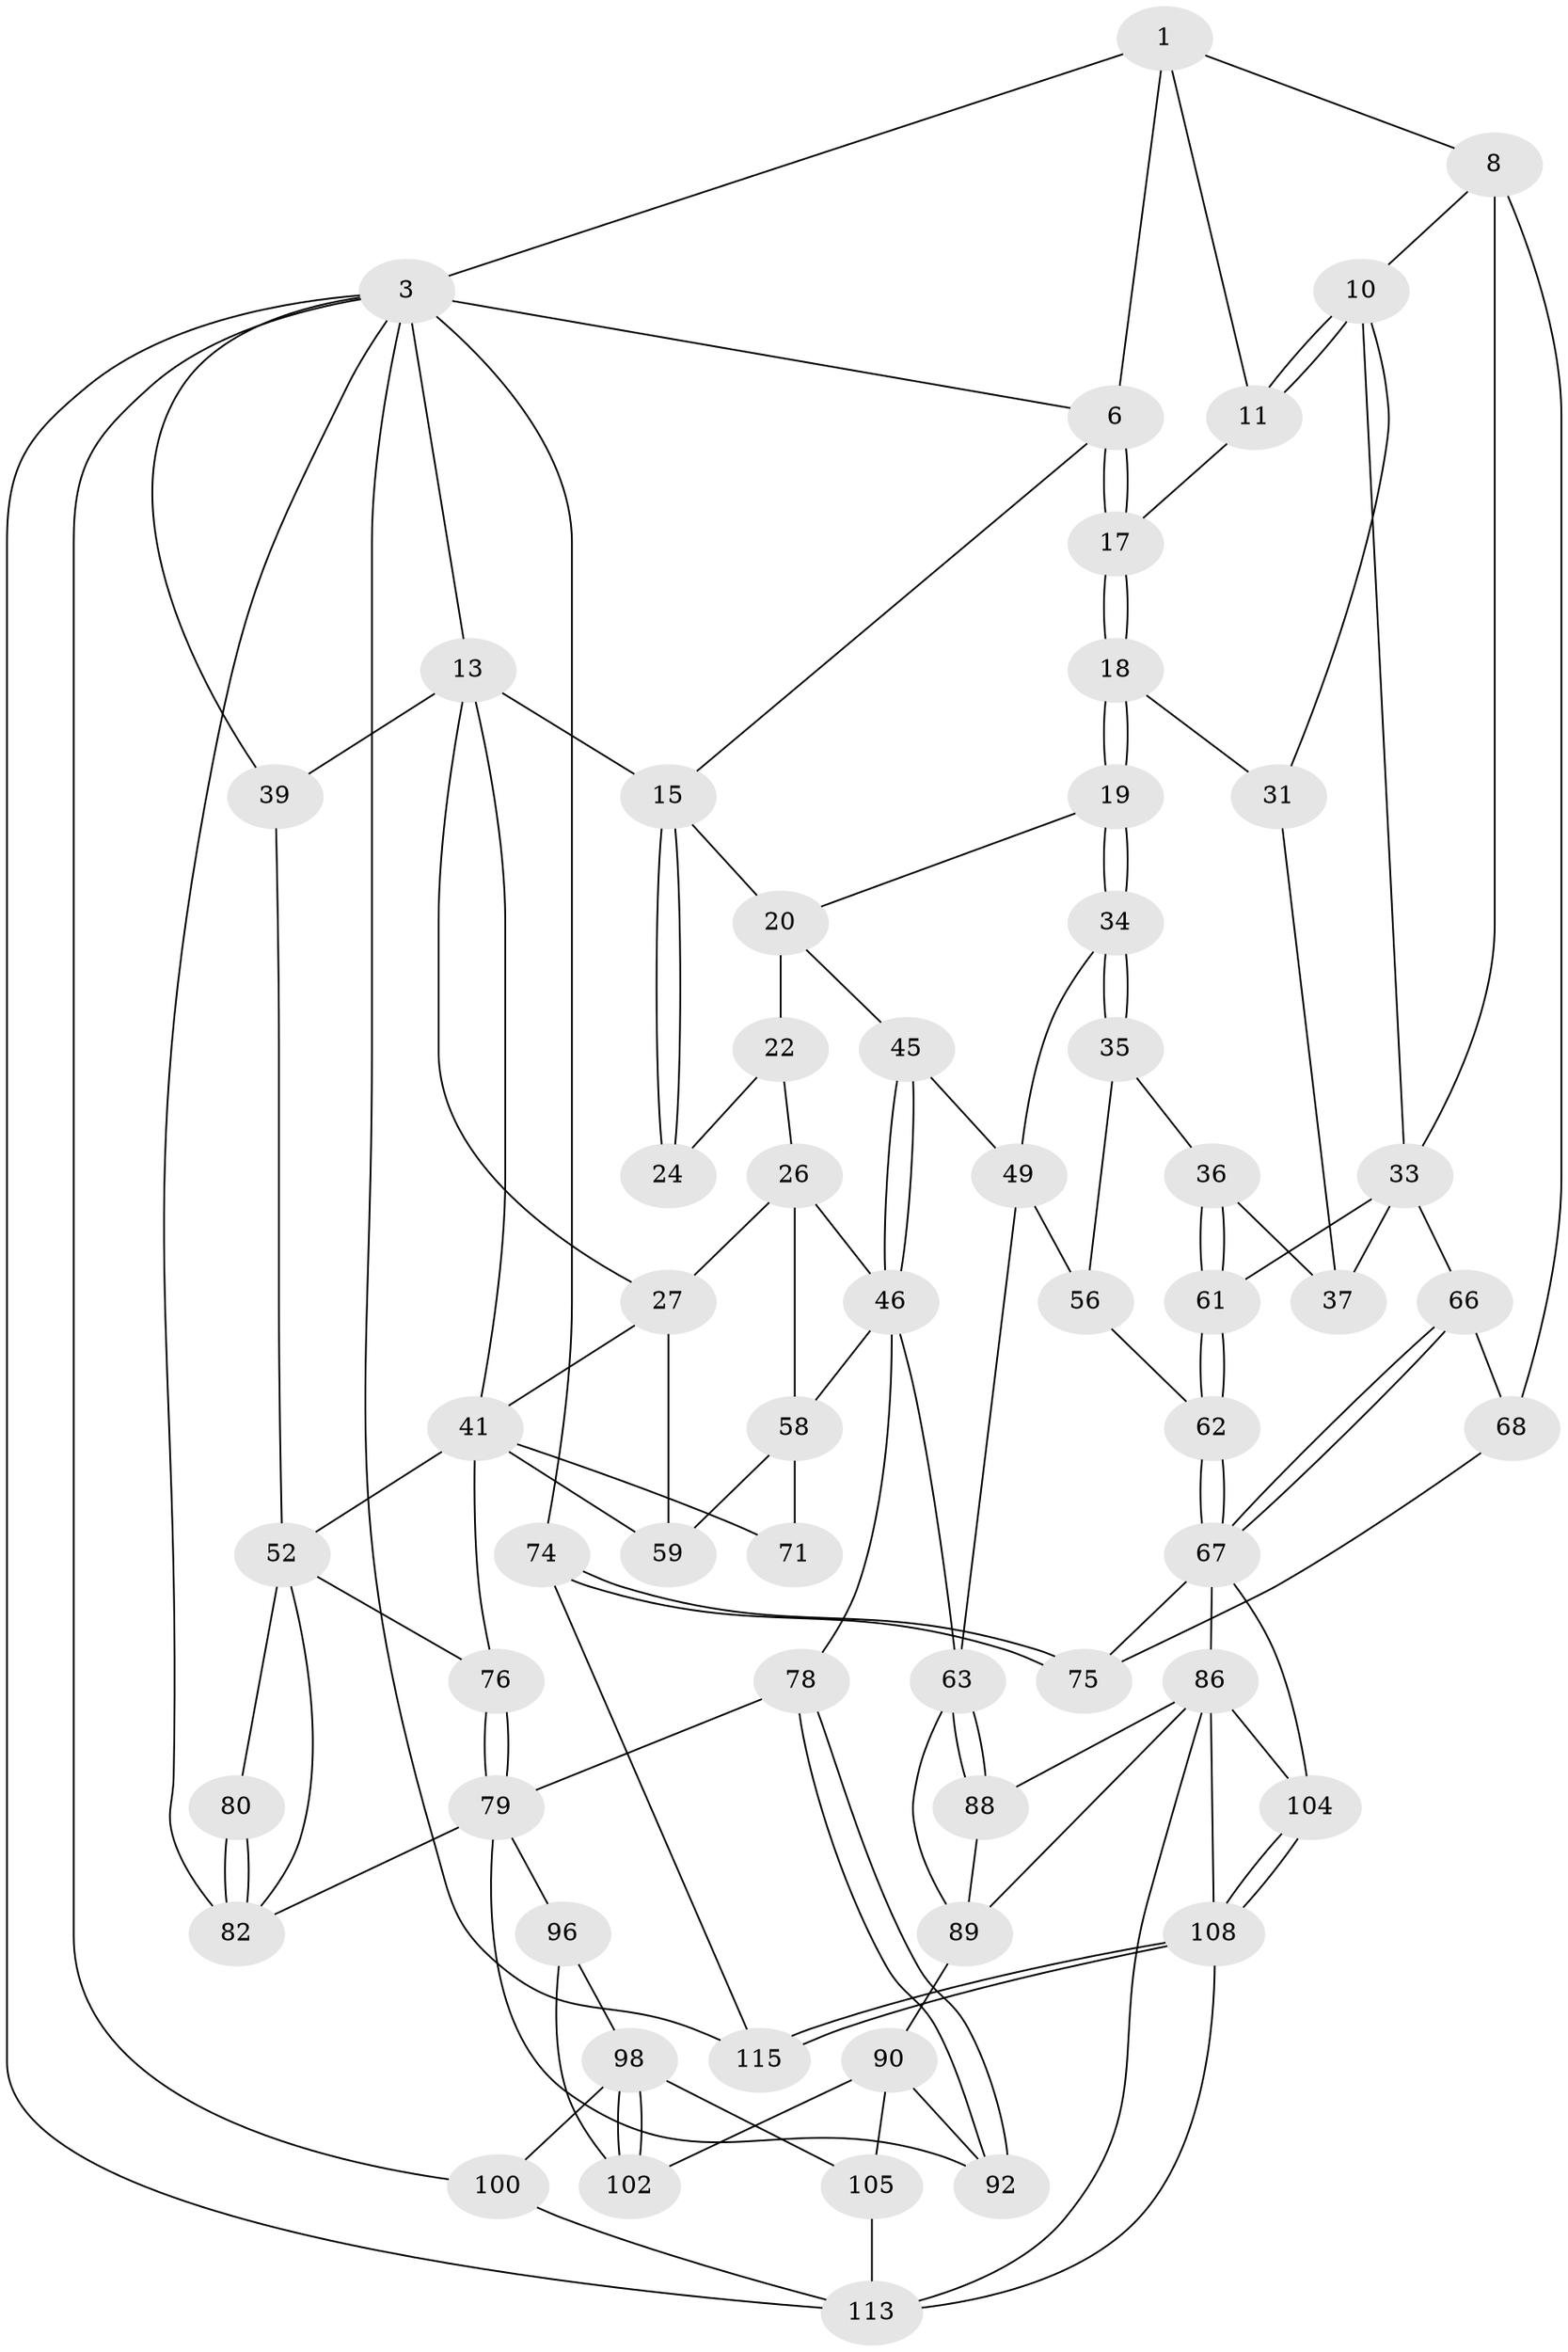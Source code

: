 // original degree distribution, {3: 0.03361344537815126, 5: 0.5210084033613446, 6: 0.226890756302521, 4: 0.2184873949579832}
// Generated by graph-tools (version 1.1) at 2025/17/03/09/25 04:17:07]
// undirected, 59 vertices, 128 edges
graph export_dot {
graph [start="1"]
  node [color=gray90,style=filled];
  1 [pos="+0.9640549273059545+0.06435762022145625",super="+2+5"];
  3 [pos="+1+0",super="+4+12"];
  6 [pos="+0.6623791422324521+0",super="+7"];
  8 [pos="+1+0.18638323934808812",super="+9"];
  10 [pos="+0.881262447300337+0.14490482615397474",super="+30"];
  11 [pos="+0.8802000092992759+0.14306398636505768"];
  13 [pos="+0+0",super="+29+14"];
  15 [pos="+0.46507913383276284+0",super="+16"];
  17 [pos="+0.7299393857670908+0.03550025494745795"];
  18 [pos="+0.7174978674928598+0.12789346824504835"];
  19 [pos="+0.524981536976049+0.20887684908233597"];
  20 [pos="+0.513621371803884+0.18760040171481185",super="+21+44"];
  22 [pos="+0.3544281520743282+0.197983457360722",super="+23"];
  24 [pos="+0.25576518987318064+0.13451891480879385"];
  26 [pos="+0.24569728300197474+0.2681744694228481",super="+47"];
  27 [pos="+0.2326199874181604+0.26840023005234454",super="+40+28"];
  31 [pos="+0.7171466944624971+0.13643507762850907"];
  33 [pos="+0.8324737103752612+0.2951040144303538",super="+42"];
  34 [pos="+0.5373121226246018+0.24078725677754292",super="+48"];
  35 [pos="+0.6031603455063975+0.27055454043305543",super="+55"];
  36 [pos="+0.6340440098597496+0.27279015669606393"];
  37 [pos="+0.7083804508175308+0.16628731506545577"];
  39 [pos="+0+0.28237594911880176"];
  41 [pos="+0.10032527031006427+0.2772518440736798",super="+50"];
  45 [pos="+0.39810259683192767+0.2999944327086122"];
  46 [pos="+0.33447495118061843+0.36610686383205027",super="+65"];
  49 [pos="+0.44327920084508593+0.3042202438554089",super="+57"];
  52 [pos="+0+0.38287380059227416",super="+77+53"];
  56 [pos="+0.5291948772616968+0.45818566249581033"];
  58 [pos="+0.2768782215525997+0.38914917807906996",super="+70"];
  59 [pos="+0.16188079634572836+0.3865529159318148"];
  61 [pos="+0.6569452208831988+0.3028951090198215"];
  62 [pos="+0.6723782516152031+0.4673073482436298"];
  63 [pos="+0.48006777356602476+0.4845542380120934",super="+64"];
  66 [pos="+0.7774229914780107+0.43270452807493587"];
  67 [pos="+0.7207680222846762+0.4972066886746876",super="+85"];
  68 [pos="+1+0.4003706567089755",super="+69"];
  71 [pos="+0.14572766813936805+0.44834278250610404"];
  74 [pos="+1+0.8188797014406246"];
  75 [pos="+1+0.5376385597702635"];
  76 [pos="+0.13148242931764234+0.4733106356475733"];
  78 [pos="+0.27052571735741654+0.5434808635957705"];
  79 [pos="+0.13116125905462864+0.5190956135964616",super="+81"];
  80 [pos="+0.02581622187422766+0.4861555618704188"];
  82 [pos="+0.06583479730810325+0.5729464892634623",super="+83"];
  86 [pos="+0.7331284500881226+0.5511362152526847",super="+87"];
  88 [pos="+0.5428377751401311+0.6029171920972618"];
  89 [pos="+0.3953463521933847+0.6575886787453203",super="+93"];
  90 [pos="+0.38436669588629085+0.6602189061942407",super="+91"];
  92 [pos="+0.26781834883984423+0.602140135336315"];
  96 [pos="+0.12714740079090076+0.5795356079865096",super="+101+97"];
  98 [pos="+0.08958762230977586+0.7578677166185815",super="+99"];
  100 [pos="+0+1"];
  102 [pos="+0.1942417201330853+0.6657171745280193"];
  104 [pos="+0.8937734807920427+0.6797973009423695"];
  105 [pos="+0.25305659244710293+0.7838154180872847",super="+106+107"];
  108 [pos="+0.851036886114547+0.760772001414442",super="+109"];
  113 [pos="+0.5215299201292155+0.8745021535905577",super="+114+116"];
  115 [pos="+0.9707306362097949+0.8531965142823922",super="+117"];
  1 -- 8;
  1 -- 3;
  1 -- 11;
  1 -- 6;
  3 -- 74 [weight=2];
  3 -- 100;
  3 -- 39;
  3 -- 13;
  3 -- 82;
  3 -- 115;
  3 -- 113;
  3 -- 6;
  6 -- 17;
  6 -- 17;
  6 -- 15;
  8 -- 68 [weight=2];
  8 -- 33;
  8 -- 10;
  10 -- 11;
  10 -- 11;
  10 -- 33;
  10 -- 31;
  11 -- 17;
  13 -- 41;
  13 -- 39;
  13 -- 15;
  13 -- 27 [weight=2];
  15 -- 24;
  15 -- 24;
  15 -- 20;
  17 -- 18;
  17 -- 18;
  18 -- 19;
  18 -- 19;
  18 -- 31;
  19 -- 20;
  19 -- 34;
  19 -- 34;
  20 -- 22 [weight=2];
  20 -- 45;
  22 -- 24;
  22 -- 26;
  26 -- 27;
  26 -- 58;
  26 -- 46;
  27 -- 41;
  27 -- 59;
  31 -- 37;
  33 -- 66;
  33 -- 61;
  33 -- 37;
  34 -- 35 [weight=2];
  34 -- 35;
  34 -- 49;
  35 -- 36;
  35 -- 56;
  36 -- 37;
  36 -- 61;
  36 -- 61;
  39 -- 52;
  41 -- 52;
  41 -- 71 [weight=2];
  41 -- 59;
  41 -- 76;
  45 -- 46;
  45 -- 46;
  45 -- 49;
  46 -- 78;
  46 -- 63;
  46 -- 58;
  49 -- 56;
  49 -- 63;
  52 -- 76;
  52 -- 80;
  52 -- 82;
  56 -- 62;
  58 -- 59;
  58 -- 71;
  61 -- 62;
  61 -- 62;
  62 -- 67;
  62 -- 67;
  63 -- 88;
  63 -- 88;
  63 -- 89;
  66 -- 67;
  66 -- 67;
  66 -- 68;
  67 -- 104;
  67 -- 75;
  67 -- 86;
  68 -- 75;
  74 -- 75;
  74 -- 75;
  74 -- 115;
  76 -- 79;
  76 -- 79;
  78 -- 79;
  78 -- 92;
  78 -- 92;
  79 -- 96;
  79 -- 82;
  79 -- 92;
  80 -- 82;
  80 -- 82;
  86 -- 104;
  86 -- 113;
  86 -- 88;
  86 -- 89;
  86 -- 108;
  88 -- 89;
  89 -- 90;
  90 -- 105 [weight=2];
  90 -- 92;
  90 -- 102;
  96 -- 102;
  96 -- 98;
  98 -- 102;
  98 -- 102;
  98 -- 105;
  98 -- 100;
  100 -- 113;
  104 -- 108;
  104 -- 108;
  105 -- 113 [weight=2];
  108 -- 115 [weight=2];
  108 -- 115;
  108 -- 113;
}
